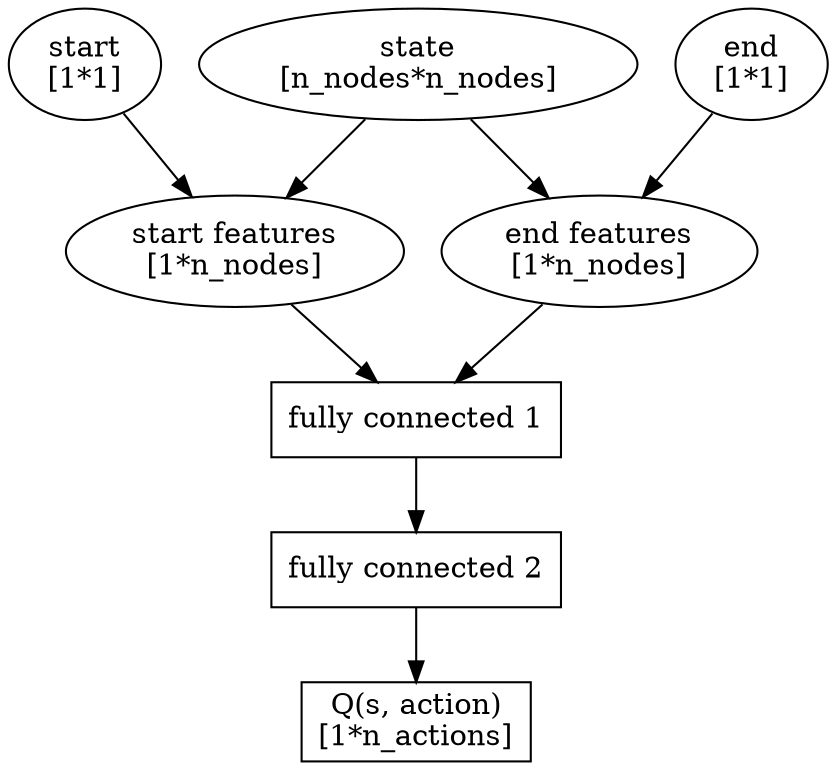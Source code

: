 digraph "snn_action" {
    graph [dpi = 300];
    state [label = "state\n[n_nodes*n_nodes]"]
    start [label = "start\n[1*1]"]
    end [label = "end\n[1*1]"]
    start_feats [label = "start features\n[1*n_nodes]"]
    end_feats [label = "end features\n[1*n_nodes]"]
    h1 [label = "fully connected 1", shape=box]
    h2 [label = "fully connected 2", shape=box]
    end_q [label = "Q(s, action)\n[1*n_actions]", shape=box]

    state -> start_feats
    state -> end_feats
    start -> start_feats
    end -> end_feats
    start_feats -> h1
    end_feats -> h1
    h1 -> h2
    h2 -> end_q
}
